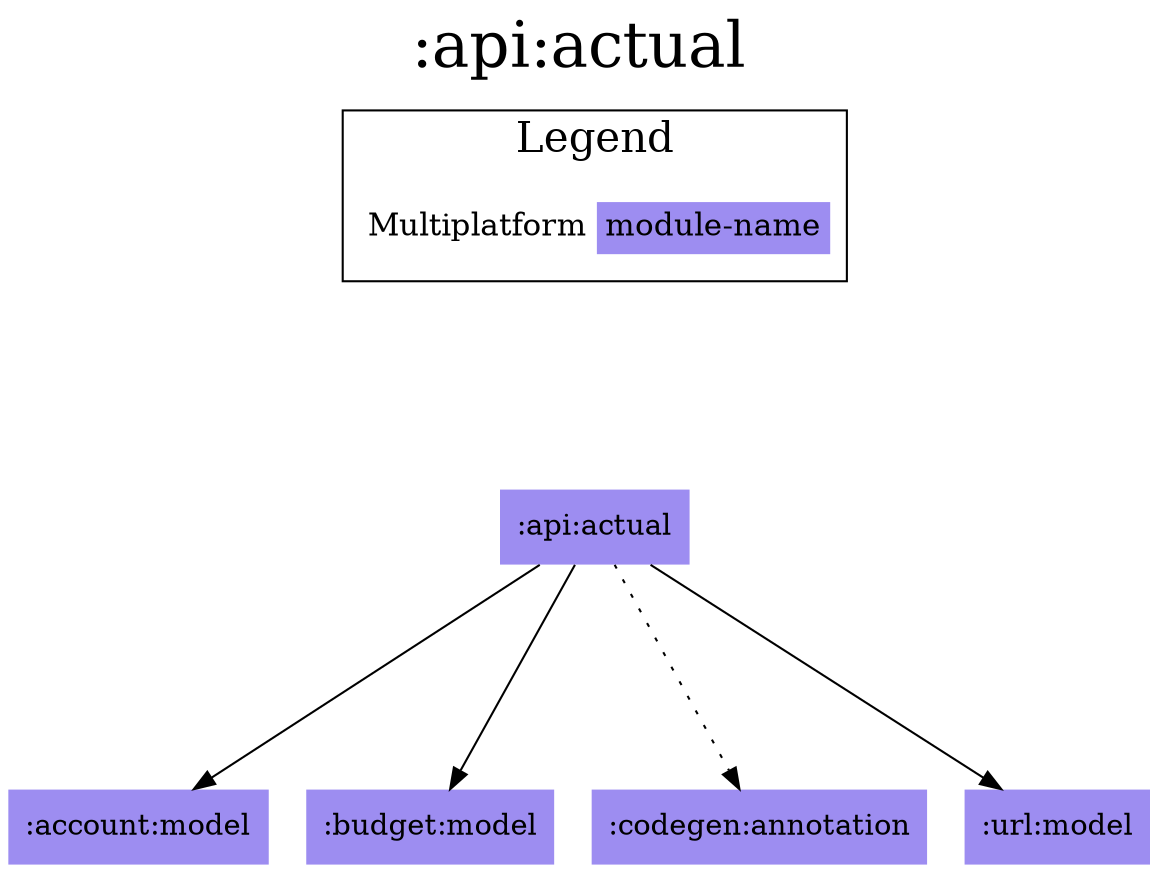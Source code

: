 digraph {
edge ["dir"="forward"]
graph ["dpi"="100","label"=":api:actual","labelloc"="t","fontsize"="30","ranksep"="1.5","rankdir"="TB"]
node ["style"="filled"]
":account:model" ["fillcolor"="#9D8DF1","shape"="none"]
":api:actual" ["fillcolor"="#9D8DF1","shape"="none"]
":budget:model" ["fillcolor"="#9D8DF1","shape"="none"]
":codegen:annotation" ["fillcolor"="#9D8DF1","shape"="none"]
":url:model" ["fillcolor"="#9D8DF1","shape"="none"]
{
edge ["dir"="none"]
graph ["rank"="same"]
}
":api:actual" -> ":account:model"
":api:actual" -> ":budget:model"
":api:actual" -> ":codegen:annotation" ["style"="dotted"]
":api:actual" -> ":url:model"
subgraph "cluster_legend" {
edge ["dir"="none"]
graph ["label"="Legend","fontsize"="20"]
"Legend" ["style"="filled","fillcolor"="#FFFFFF","shape"="none","margin"="0","fontsize"="15","label"=<
<TABLE BORDER="0" CELLBORDER="0" CELLSPACING="0" CELLPADDING="4">
<TR><TD>Multiplatform</TD><TD BGCOLOR="#9D8DF1">module-name</TD></TR>
</TABLE>
>]
} -> ":api:actual" ["style"="invis"]
}
